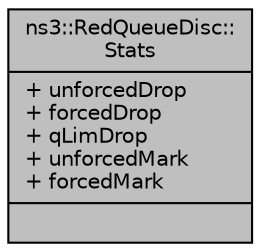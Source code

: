 digraph "ns3::RedQueueDisc::Stats"
{
  edge [fontname="Helvetica",fontsize="10",labelfontname="Helvetica",labelfontsize="10"];
  node [fontname="Helvetica",fontsize="10",shape=record];
  Node1 [label="{ns3::RedQueueDisc::\lStats\n|+ unforcedDrop\l+ forcedDrop\l+ qLimDrop\l+ unforcedMark\l+ forcedMark\l|}",height=0.2,width=0.4,color="black", fillcolor="grey75", style="filled", fontcolor="black"];
}
